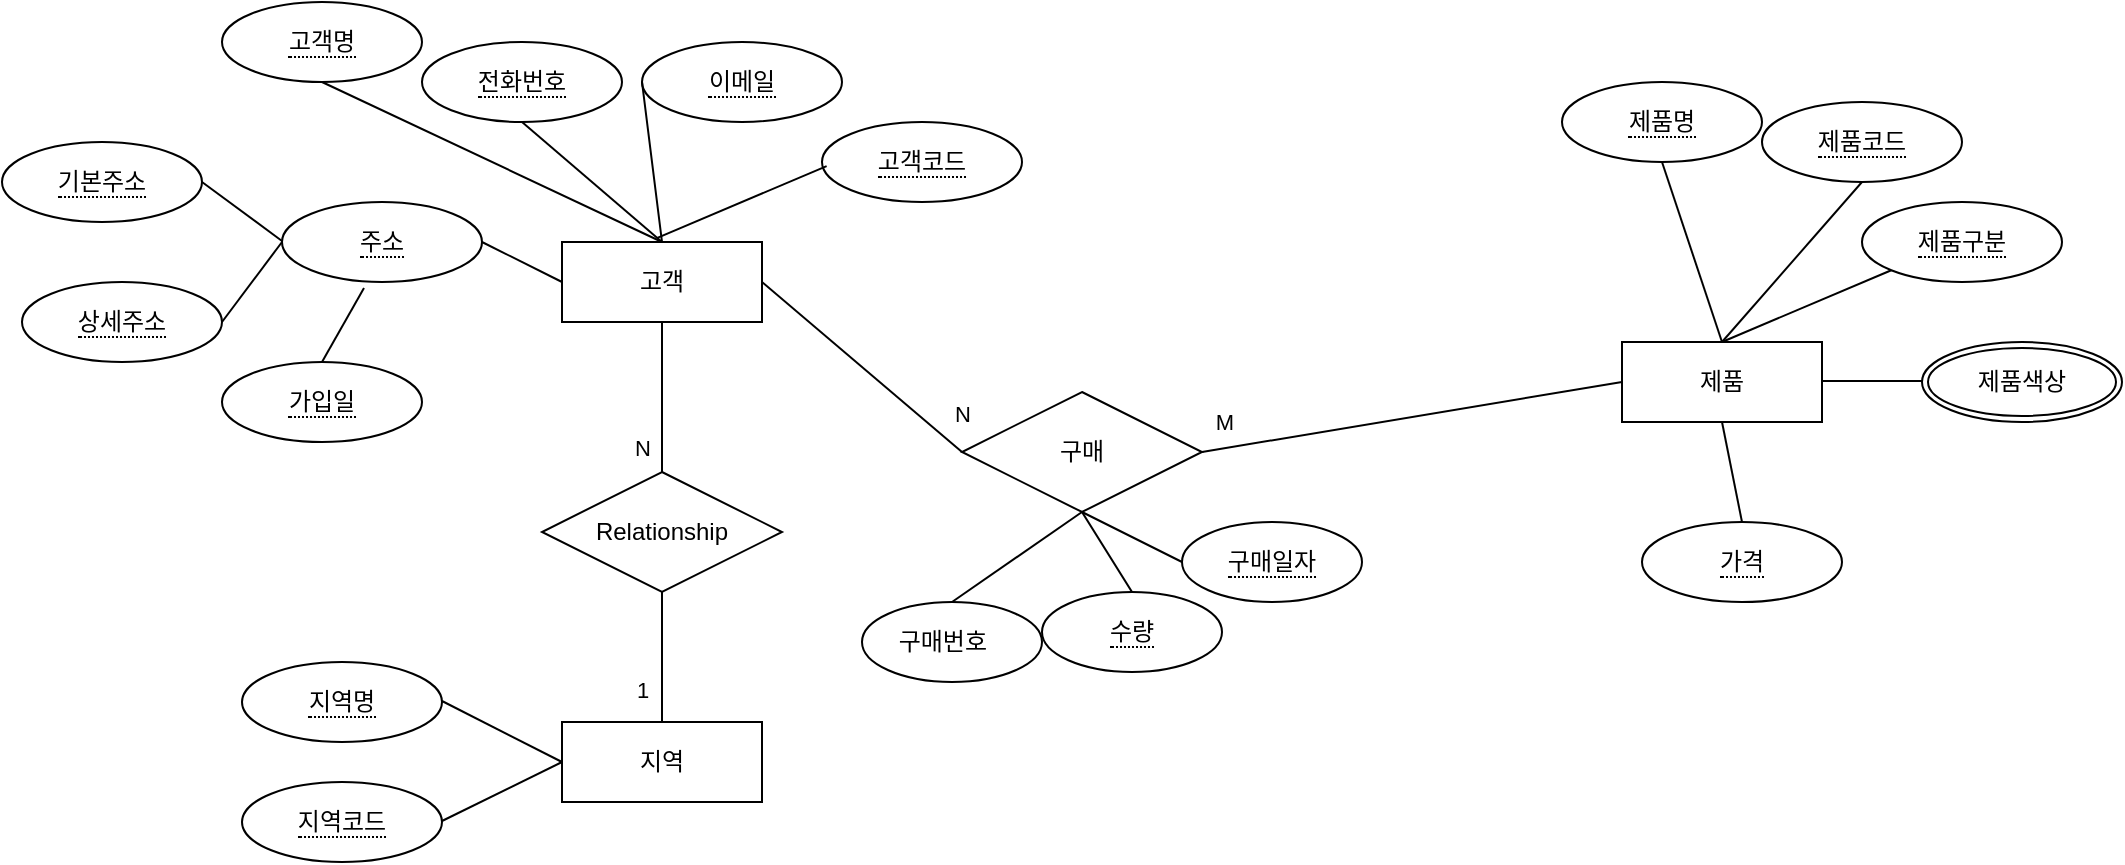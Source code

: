<mxfile version="24.2.0" type="github">
  <diagram name="페이지-1" id="IkUjpJfom76Suic-5H_x">
    <mxGraphModel dx="1414" dy="741" grid="1" gridSize="10" guides="1" tooltips="1" connect="1" arrows="1" fold="1" page="1" pageScale="1" pageWidth="827" pageHeight="1169" math="0" shadow="0">
      <root>
        <mxCell id="0" />
        <mxCell id="1" parent="0" />
        <mxCell id="S4RCeqGVBue4QsrDWEeD-1" value="고객" style="whiteSpace=wrap;html=1;align=center;" vertex="1" parent="1">
          <mxGeometry x="430" y="440" width="100" height="40" as="geometry" />
        </mxCell>
        <mxCell id="S4RCeqGVBue4QsrDWEeD-2" value="&lt;span style=&quot;border-bottom: 1px dotted&quot;&gt;고객명&lt;/span&gt;" style="ellipse;whiteSpace=wrap;html=1;align=center;" vertex="1" parent="1">
          <mxGeometry x="260" y="320" width="100" height="40" as="geometry" />
        </mxCell>
        <mxCell id="S4RCeqGVBue4QsrDWEeD-3" value="" style="endArrow=none;html=1;rounded=0;entryX=0.5;entryY=0;entryDx=0;entryDy=0;exitX=0.5;exitY=1;exitDx=0;exitDy=0;" edge="1" parent="1" source="S4RCeqGVBue4QsrDWEeD-2" target="S4RCeqGVBue4QsrDWEeD-1">
          <mxGeometry relative="1" as="geometry">
            <mxPoint x="310" y="420" as="sourcePoint" />
            <mxPoint x="470" y="420" as="targetPoint" />
          </mxGeometry>
        </mxCell>
        <mxCell id="S4RCeqGVBue4QsrDWEeD-4" value="&lt;span style=&quot;border-bottom: 1px dotted&quot;&gt;전화번호&lt;/span&gt;" style="ellipse;whiteSpace=wrap;html=1;align=center;" vertex="1" parent="1">
          <mxGeometry x="360" y="340" width="100" height="40" as="geometry" />
        </mxCell>
        <mxCell id="S4RCeqGVBue4QsrDWEeD-5" value="" style="endArrow=none;html=1;rounded=0;entryX=0.5;entryY=0;entryDx=0;entryDy=0;exitX=0.5;exitY=1;exitDx=0;exitDy=0;" edge="1" parent="1" source="S4RCeqGVBue4QsrDWEeD-4" target="S4RCeqGVBue4QsrDWEeD-1">
          <mxGeometry relative="1" as="geometry">
            <mxPoint x="420" y="410" as="sourcePoint" />
            <mxPoint x="490" y="450" as="targetPoint" />
          </mxGeometry>
        </mxCell>
        <mxCell id="S4RCeqGVBue4QsrDWEeD-6" value="&lt;span style=&quot;border-bottom: 1px dotted&quot;&gt;이메일&lt;/span&gt;" style="ellipse;whiteSpace=wrap;html=1;align=center;" vertex="1" parent="1">
          <mxGeometry x="470" y="340" width="100" height="40" as="geometry" />
        </mxCell>
        <mxCell id="S4RCeqGVBue4QsrDWEeD-7" value="" style="endArrow=none;html=1;rounded=0;entryX=0.5;entryY=0;entryDx=0;entryDy=0;exitX=0;exitY=0.5;exitDx=0;exitDy=0;" edge="1" parent="1" source="S4RCeqGVBue4QsrDWEeD-6" target="S4RCeqGVBue4QsrDWEeD-1">
          <mxGeometry relative="1" as="geometry">
            <mxPoint x="550" y="410" as="sourcePoint" />
            <mxPoint x="490" y="450" as="targetPoint" />
          </mxGeometry>
        </mxCell>
        <mxCell id="S4RCeqGVBue4QsrDWEeD-8" value="&lt;span style=&quot;border-bottom: 1px dotted&quot;&gt;고객코드&lt;/span&gt;" style="ellipse;whiteSpace=wrap;html=1;align=center;" vertex="1" parent="1">
          <mxGeometry x="560" y="380" width="100" height="40" as="geometry" />
        </mxCell>
        <mxCell id="S4RCeqGVBue4QsrDWEeD-9" value="" style="endArrow=none;html=1;rounded=0;entryX=0.5;entryY=0;entryDx=0;entryDy=0;exitX=0;exitY=1;exitDx=0;exitDy=0;" edge="1" parent="1">
          <mxGeometry relative="1" as="geometry">
            <mxPoint x="562.325" y="402.072" as="sourcePoint" />
            <mxPoint x="477.68" y="437.93" as="targetPoint" />
          </mxGeometry>
        </mxCell>
        <mxCell id="S4RCeqGVBue4QsrDWEeD-10" value="" style="endArrow=none;html=1;rounded=0;entryX=0;entryY=0.5;entryDx=0;entryDy=0;" edge="1" parent="1" target="S4RCeqGVBue4QsrDWEeD-1">
          <mxGeometry relative="1" as="geometry">
            <mxPoint x="390" y="440" as="sourcePoint" />
            <mxPoint x="360" y="470" as="targetPoint" />
          </mxGeometry>
        </mxCell>
        <mxCell id="S4RCeqGVBue4QsrDWEeD-11" value="&lt;span style=&quot;border-bottom: 1px dotted&quot;&gt;주소&lt;/span&gt;" style="ellipse;whiteSpace=wrap;html=1;align=center;" vertex="1" parent="1">
          <mxGeometry x="290" y="420" width="100" height="40" as="geometry" />
        </mxCell>
        <mxCell id="S4RCeqGVBue4QsrDWEeD-12" value="" style="endArrow=none;html=1;rounded=0;" edge="1" parent="1">
          <mxGeometry relative="1" as="geometry">
            <mxPoint x="250" y="410" as="sourcePoint" />
            <mxPoint x="290" y="439.5" as="targetPoint" />
          </mxGeometry>
        </mxCell>
        <mxCell id="S4RCeqGVBue4QsrDWEeD-13" value="" style="endArrow=none;html=1;rounded=0;exitX=0;exitY=0.5;exitDx=0;exitDy=0;" edge="1" parent="1" source="S4RCeqGVBue4QsrDWEeD-11">
          <mxGeometry relative="1" as="geometry">
            <mxPoint x="250" y="460" as="sourcePoint" />
            <mxPoint x="260" y="480" as="targetPoint" />
          </mxGeometry>
        </mxCell>
        <mxCell id="S4RCeqGVBue4QsrDWEeD-14" value="&lt;span style=&quot;border-bottom: 1px dotted&quot;&gt;기본주소&lt;/span&gt;" style="ellipse;whiteSpace=wrap;html=1;align=center;" vertex="1" parent="1">
          <mxGeometry x="150" y="390" width="100" height="40" as="geometry" />
        </mxCell>
        <mxCell id="S4RCeqGVBue4QsrDWEeD-15" value="&lt;span style=&quot;border-bottom: 1px dotted&quot;&gt;상세주소&lt;/span&gt;" style="ellipse;whiteSpace=wrap;html=1;align=center;" vertex="1" parent="1">
          <mxGeometry x="160" y="460" width="100" height="40" as="geometry" />
        </mxCell>
        <mxCell id="S4RCeqGVBue4QsrDWEeD-16" value="" style="endArrow=none;html=1;rounded=0;exitX=0.41;exitY=1.075;exitDx=0;exitDy=0;exitPerimeter=0;" edge="1" parent="1" source="S4RCeqGVBue4QsrDWEeD-11">
          <mxGeometry relative="1" as="geometry">
            <mxPoint x="300" y="450" as="sourcePoint" />
            <mxPoint x="310" y="500" as="targetPoint" />
          </mxGeometry>
        </mxCell>
        <mxCell id="S4RCeqGVBue4QsrDWEeD-17" value="&lt;span style=&quot;border-bottom: 1px dotted&quot;&gt;가입일&lt;/span&gt;" style="ellipse;whiteSpace=wrap;html=1;align=center;" vertex="1" parent="1">
          <mxGeometry x="260" y="500" width="100" height="40" as="geometry" />
        </mxCell>
        <mxCell id="S4RCeqGVBue4QsrDWEeD-19" value="" style="endArrow=none;html=1;rounded=0;entryX=0.5;entryY=0;entryDx=0;entryDy=0;" edge="1" parent="1" target="S4RCeqGVBue4QsrDWEeD-43">
          <mxGeometry relative="1" as="geometry">
            <mxPoint x="480" y="480" as="sourcePoint" />
            <mxPoint x="480" y="520" as="targetPoint" />
          </mxGeometry>
        </mxCell>
        <mxCell id="S4RCeqGVBue4QsrDWEeD-45" value="N&lt;div&gt;&lt;br&gt;&lt;/div&gt;" style="edgeLabel;html=1;align=center;verticalAlign=middle;resizable=0;points=[];" vertex="1" connectable="0" parent="S4RCeqGVBue4QsrDWEeD-19">
          <mxGeometry x="0.12" relative="1" as="geometry">
            <mxPoint x="-10" y="28" as="offset" />
          </mxGeometry>
        </mxCell>
        <mxCell id="S4RCeqGVBue4QsrDWEeD-20" value="지역" style="whiteSpace=wrap;html=1;align=center;" vertex="1" parent="1">
          <mxGeometry x="430" y="680" width="100" height="40" as="geometry" />
        </mxCell>
        <mxCell id="S4RCeqGVBue4QsrDWEeD-22" value="&lt;span style=&quot;border-bottom: 1px dotted&quot;&gt;지역명&lt;/span&gt;" style="ellipse;whiteSpace=wrap;html=1;align=center;" vertex="1" parent="1">
          <mxGeometry x="270" y="650" width="100" height="40" as="geometry" />
        </mxCell>
        <mxCell id="S4RCeqGVBue4QsrDWEeD-24" value="" style="endArrow=none;html=1;rounded=0;entryX=0;entryY=0.5;entryDx=0;entryDy=0;" edge="1" parent="1" target="S4RCeqGVBue4QsrDWEeD-20">
          <mxGeometry relative="1" as="geometry">
            <mxPoint x="370" y="669.5" as="sourcePoint" />
            <mxPoint x="460" y="669.5" as="targetPoint" />
          </mxGeometry>
        </mxCell>
        <mxCell id="S4RCeqGVBue4QsrDWEeD-25" value="&lt;span style=&quot;border-bottom: 1px dotted&quot;&gt;지역코드&lt;/span&gt;" style="ellipse;whiteSpace=wrap;html=1;align=center;" vertex="1" parent="1">
          <mxGeometry x="270" y="710" width="100" height="40" as="geometry" />
        </mxCell>
        <mxCell id="S4RCeqGVBue4QsrDWEeD-26" value="" style="endArrow=none;html=1;rounded=0;entryX=0;entryY=0.5;entryDx=0;entryDy=0;" edge="1" parent="1" target="S4RCeqGVBue4QsrDWEeD-20">
          <mxGeometry relative="1" as="geometry">
            <mxPoint x="370" y="729.5" as="sourcePoint" />
            <mxPoint x="420" y="760" as="targetPoint" />
          </mxGeometry>
        </mxCell>
        <mxCell id="S4RCeqGVBue4QsrDWEeD-27" value="제품" style="whiteSpace=wrap;html=1;align=center;" vertex="1" parent="1">
          <mxGeometry x="960" y="490" width="100" height="40" as="geometry" />
        </mxCell>
        <mxCell id="S4RCeqGVBue4QsrDWEeD-29" value="" style="endArrow=none;html=1;rounded=0;entryX=0;entryY=0.5;entryDx=0;entryDy=0;exitX=1;exitY=0.5;exitDx=0;exitDy=0;" edge="1" parent="1">
          <mxGeometry relative="1" as="geometry">
            <mxPoint x="1060" y="509.5" as="sourcePoint" />
            <mxPoint x="1110" y="509.5" as="targetPoint" />
          </mxGeometry>
        </mxCell>
        <mxCell id="S4RCeqGVBue4QsrDWEeD-30" value="&lt;span style=&quot;border-bottom: 1px dotted&quot;&gt;가격&lt;/span&gt;" style="ellipse;whiteSpace=wrap;html=1;align=center;" vertex="1" parent="1">
          <mxGeometry x="970" y="580" width="100" height="40" as="geometry" />
        </mxCell>
        <mxCell id="S4RCeqGVBue4QsrDWEeD-31" value="" style="endArrow=none;html=1;rounded=0;entryX=0;entryY=0.5;entryDx=0;entryDy=0;exitX=0.5;exitY=0;exitDx=0;exitDy=0;" edge="1" parent="1" source="S4RCeqGVBue4QsrDWEeD-30">
          <mxGeometry relative="1" as="geometry">
            <mxPoint x="1020" y="580" as="sourcePoint" />
            <mxPoint x="1010" y="530" as="targetPoint" />
          </mxGeometry>
        </mxCell>
        <mxCell id="S4RCeqGVBue4QsrDWEeD-32" value="&lt;span style=&quot;border-bottom: 1px dotted&quot;&gt;제품구분&lt;/span&gt;" style="ellipse;whiteSpace=wrap;html=1;align=center;" vertex="1" parent="1">
          <mxGeometry x="1080" y="420" width="100" height="40" as="geometry" />
        </mxCell>
        <mxCell id="S4RCeqGVBue4QsrDWEeD-33" value="" style="endArrow=none;html=1;rounded=0;exitX=0;exitY=1;exitDx=0;exitDy=0;" edge="1" parent="1" source="S4RCeqGVBue4QsrDWEeD-32">
          <mxGeometry relative="1" as="geometry">
            <mxPoint x="950" y="454.5" as="sourcePoint" />
            <mxPoint x="1010" y="490" as="targetPoint" />
          </mxGeometry>
        </mxCell>
        <mxCell id="S4RCeqGVBue4QsrDWEeD-34" value="&lt;span style=&quot;border-bottom: 1px dotted&quot;&gt;제품명&lt;/span&gt;" style="ellipse;whiteSpace=wrap;html=1;align=center;" vertex="1" parent="1">
          <mxGeometry x="930" y="360" width="100" height="40" as="geometry" />
        </mxCell>
        <mxCell id="S4RCeqGVBue4QsrDWEeD-35" value="" style="endArrow=none;html=1;rounded=0;entryX=0.5;entryY=0;entryDx=0;entryDy=0;exitX=0.5;exitY=1;exitDx=0;exitDy=0;" edge="1" parent="1" source="S4RCeqGVBue4QsrDWEeD-34" target="S4RCeqGVBue4QsrDWEeD-27">
          <mxGeometry relative="1" as="geometry">
            <mxPoint x="1000" y="404.5" as="sourcePoint" />
            <mxPoint x="1050" y="435" as="targetPoint" />
          </mxGeometry>
        </mxCell>
        <mxCell id="S4RCeqGVBue4QsrDWEeD-36" value="&lt;span style=&quot;border-bottom: 1px dotted&quot;&gt;제품코드&lt;/span&gt;" style="ellipse;whiteSpace=wrap;html=1;align=center;" vertex="1" parent="1">
          <mxGeometry x="1030" y="370" width="100" height="40" as="geometry" />
        </mxCell>
        <mxCell id="S4RCeqGVBue4QsrDWEeD-37" value="" style="endArrow=none;html=1;rounded=0;entryX=0.5;entryY=0;entryDx=0;entryDy=0;exitX=0.5;exitY=1;exitDx=0;exitDy=0;" edge="1" parent="1" source="S4RCeqGVBue4QsrDWEeD-36" target="S4RCeqGVBue4QsrDWEeD-27">
          <mxGeometry relative="1" as="geometry">
            <mxPoint x="1040" y="419" as="sourcePoint" />
            <mxPoint x="1090" y="449.5" as="targetPoint" />
          </mxGeometry>
        </mxCell>
        <mxCell id="S4RCeqGVBue4QsrDWEeD-40" value="제품색상" style="ellipse;shape=doubleEllipse;margin=3;whiteSpace=wrap;html=1;align=center;" vertex="1" parent="1">
          <mxGeometry x="1110" y="490" width="100" height="40" as="geometry" />
        </mxCell>
        <mxCell id="S4RCeqGVBue4QsrDWEeD-43" value="Relationship" style="shape=rhombus;perimeter=rhombusPerimeter;whiteSpace=wrap;html=1;align=center;" vertex="1" parent="1">
          <mxGeometry x="420" y="555" width="120" height="60" as="geometry" />
        </mxCell>
        <mxCell id="S4RCeqGVBue4QsrDWEeD-44" value="" style="endArrow=none;html=1;rounded=0;exitX=0.5;exitY=1;exitDx=0;exitDy=0;" edge="1" parent="1" source="S4RCeqGVBue4QsrDWEeD-43">
          <mxGeometry relative="1" as="geometry">
            <mxPoint x="479.5" y="622.5" as="sourcePoint" />
            <mxPoint x="480" y="680" as="targetPoint" />
          </mxGeometry>
        </mxCell>
        <mxCell id="S4RCeqGVBue4QsrDWEeD-47" value="1" style="edgeLabel;html=1;align=center;verticalAlign=middle;resizable=0;points=[];" vertex="1" connectable="0" parent="S4RCeqGVBue4QsrDWEeD-44">
          <mxGeometry x="0.508" y="3" relative="1" as="geometry">
            <mxPoint x="-13" as="offset" />
          </mxGeometry>
        </mxCell>
        <mxCell id="S4RCeqGVBue4QsrDWEeD-48" value="구매" style="shape=rhombus;perimeter=rhombusPerimeter;whiteSpace=wrap;html=1;align=center;" vertex="1" parent="1">
          <mxGeometry x="630" y="515" width="120" height="60" as="geometry" />
        </mxCell>
        <mxCell id="S4RCeqGVBue4QsrDWEeD-49" value="" style="endArrow=none;html=1;rounded=0;exitX=1;exitY=0.5;exitDx=0;exitDy=0;entryX=0;entryY=0.5;entryDx=0;entryDy=0;" edge="1" parent="1" source="S4RCeqGVBue4QsrDWEeD-1" target="S4RCeqGVBue4QsrDWEeD-48">
          <mxGeometry relative="1" as="geometry">
            <mxPoint x="400" y="560" as="sourcePoint" />
            <mxPoint x="560" y="560" as="targetPoint" />
          </mxGeometry>
        </mxCell>
        <mxCell id="S4RCeqGVBue4QsrDWEeD-57" value="N" style="edgeLabel;html=1;align=center;verticalAlign=middle;resizable=0;points=[];" vertex="1" connectable="0" parent="S4RCeqGVBue4QsrDWEeD-49">
          <mxGeometry x="0.641" y="-2" relative="1" as="geometry">
            <mxPoint x="19" y="-5" as="offset" />
          </mxGeometry>
        </mxCell>
        <mxCell id="S4RCeqGVBue4QsrDWEeD-50" value="" style="endArrow=none;html=1;rounded=0;exitX=0.5;exitY=1;exitDx=0;exitDy=0;entryX=0.5;entryY=0;entryDx=0;entryDy=0;" edge="1" parent="1" source="S4RCeqGVBue4QsrDWEeD-48" target="S4RCeqGVBue4QsrDWEeD-53">
          <mxGeometry relative="1" as="geometry">
            <mxPoint x="660" y="562.5" as="sourcePoint" />
            <mxPoint x="620" y="590" as="targetPoint" />
          </mxGeometry>
        </mxCell>
        <mxCell id="S4RCeqGVBue4QsrDWEeD-51" value="" style="endArrow=none;html=1;rounded=0;exitX=0.5;exitY=1;exitDx=0;exitDy=0;entryX=0.5;entryY=0;entryDx=0;entryDy=0;" edge="1" parent="1" source="S4RCeqGVBue4QsrDWEeD-48" target="S4RCeqGVBue4QsrDWEeD-54">
          <mxGeometry relative="1" as="geometry">
            <mxPoint x="670" y="565" as="sourcePoint" />
            <mxPoint x="700" y="610" as="targetPoint" />
          </mxGeometry>
        </mxCell>
        <mxCell id="S4RCeqGVBue4QsrDWEeD-52" value="" style="endArrow=none;html=1;rounded=0;exitX=0.5;exitY=1;exitDx=0;exitDy=0;entryX=0;entryY=0.5;entryDx=0;entryDy=0;" edge="1" parent="1" source="S4RCeqGVBue4QsrDWEeD-48" target="S4RCeqGVBue4QsrDWEeD-55">
          <mxGeometry relative="1" as="geometry">
            <mxPoint x="660" y="560" as="sourcePoint" />
            <mxPoint x="730" y="570" as="targetPoint" />
          </mxGeometry>
        </mxCell>
        <mxCell id="S4RCeqGVBue4QsrDWEeD-53" value="구매번호&lt;span style=&quot;white-space: pre;&quot;&gt;&#x9;&lt;/span&gt;" style="ellipse;whiteSpace=wrap;html=1;align=center;" vertex="1" parent="1">
          <mxGeometry x="580" y="620" width="90" height="40" as="geometry" />
        </mxCell>
        <mxCell id="S4RCeqGVBue4QsrDWEeD-54" value="&lt;span style=&quot;border-bottom: 1px dotted&quot;&gt;수량&lt;/span&gt;" style="ellipse;whiteSpace=wrap;html=1;align=center;" vertex="1" parent="1">
          <mxGeometry x="670" y="615" width="90" height="40" as="geometry" />
        </mxCell>
        <mxCell id="S4RCeqGVBue4QsrDWEeD-55" value="&lt;span style=&quot;border-bottom: 1px dotted&quot;&gt;구매일자&lt;/span&gt;" style="ellipse;whiteSpace=wrap;html=1;align=center;" vertex="1" parent="1">
          <mxGeometry x="740" y="580" width="90" height="40" as="geometry" />
        </mxCell>
        <mxCell id="S4RCeqGVBue4QsrDWEeD-56" value="" style="endArrow=none;html=1;rounded=0;exitX=1;exitY=0.5;exitDx=0;exitDy=0;entryX=0;entryY=0.5;entryDx=0;entryDy=0;" edge="1" parent="1" source="S4RCeqGVBue4QsrDWEeD-48" target="S4RCeqGVBue4QsrDWEeD-27">
          <mxGeometry relative="1" as="geometry">
            <mxPoint x="740" y="460" as="sourcePoint" />
            <mxPoint x="840" y="545" as="targetPoint" />
          </mxGeometry>
        </mxCell>
        <mxCell id="S4RCeqGVBue4QsrDWEeD-58" value="M" style="edgeLabel;html=1;align=center;verticalAlign=middle;resizable=0;points=[];" vertex="1" connectable="0" parent="S4RCeqGVBue4QsrDWEeD-56">
          <mxGeometry x="-0.526" y="-1" relative="1" as="geometry">
            <mxPoint x="-39" y="-8" as="offset" />
          </mxGeometry>
        </mxCell>
      </root>
    </mxGraphModel>
  </diagram>
</mxfile>
